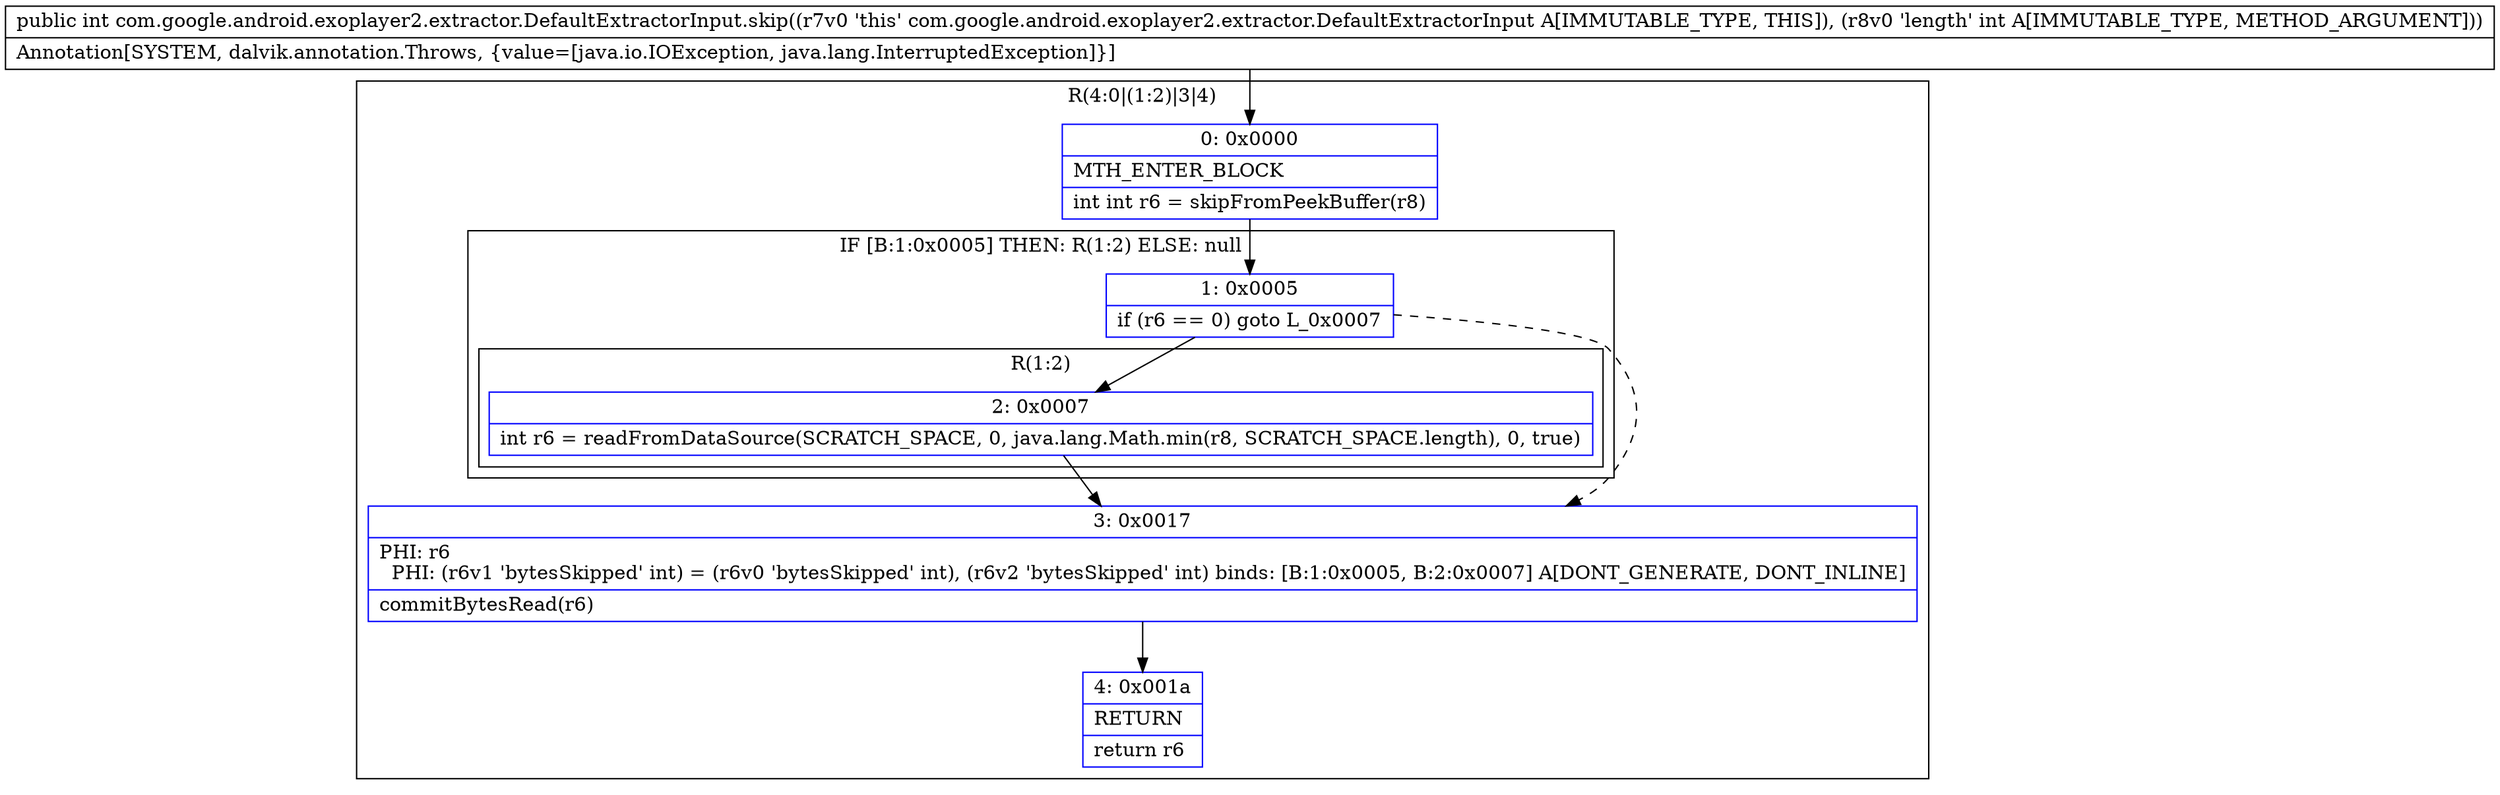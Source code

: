 digraph "CFG forcom.google.android.exoplayer2.extractor.DefaultExtractorInput.skip(I)I" {
subgraph cluster_Region_1523350956 {
label = "R(4:0|(1:2)|3|4)";
node [shape=record,color=blue];
Node_0 [shape=record,label="{0\:\ 0x0000|MTH_ENTER_BLOCK\l|int int r6 = skipFromPeekBuffer(r8)\l}"];
subgraph cluster_IfRegion_340555395 {
label = "IF [B:1:0x0005] THEN: R(1:2) ELSE: null";
node [shape=record,color=blue];
Node_1 [shape=record,label="{1\:\ 0x0005|if (r6 == 0) goto L_0x0007\l}"];
subgraph cluster_Region_117867 {
label = "R(1:2)";
node [shape=record,color=blue];
Node_2 [shape=record,label="{2\:\ 0x0007|int r6 = readFromDataSource(SCRATCH_SPACE, 0, java.lang.Math.min(r8, SCRATCH_SPACE.length), 0, true)\l}"];
}
}
Node_3 [shape=record,label="{3\:\ 0x0017|PHI: r6 \l  PHI: (r6v1 'bytesSkipped' int) = (r6v0 'bytesSkipped' int), (r6v2 'bytesSkipped' int) binds: [B:1:0x0005, B:2:0x0007] A[DONT_GENERATE, DONT_INLINE]\l|commitBytesRead(r6)\l}"];
Node_4 [shape=record,label="{4\:\ 0x001a|RETURN\l|return r6\l}"];
}
MethodNode[shape=record,label="{public int com.google.android.exoplayer2.extractor.DefaultExtractorInput.skip((r7v0 'this' com.google.android.exoplayer2.extractor.DefaultExtractorInput A[IMMUTABLE_TYPE, THIS]), (r8v0 'length' int A[IMMUTABLE_TYPE, METHOD_ARGUMENT]))  | Annotation[SYSTEM, dalvik.annotation.Throws, \{value=[java.io.IOException, java.lang.InterruptedException]\}]\l}"];
MethodNode -> Node_0;
Node_0 -> Node_1;
Node_1 -> Node_2;
Node_1 -> Node_3[style=dashed];
Node_2 -> Node_3;
Node_3 -> Node_4;
}

